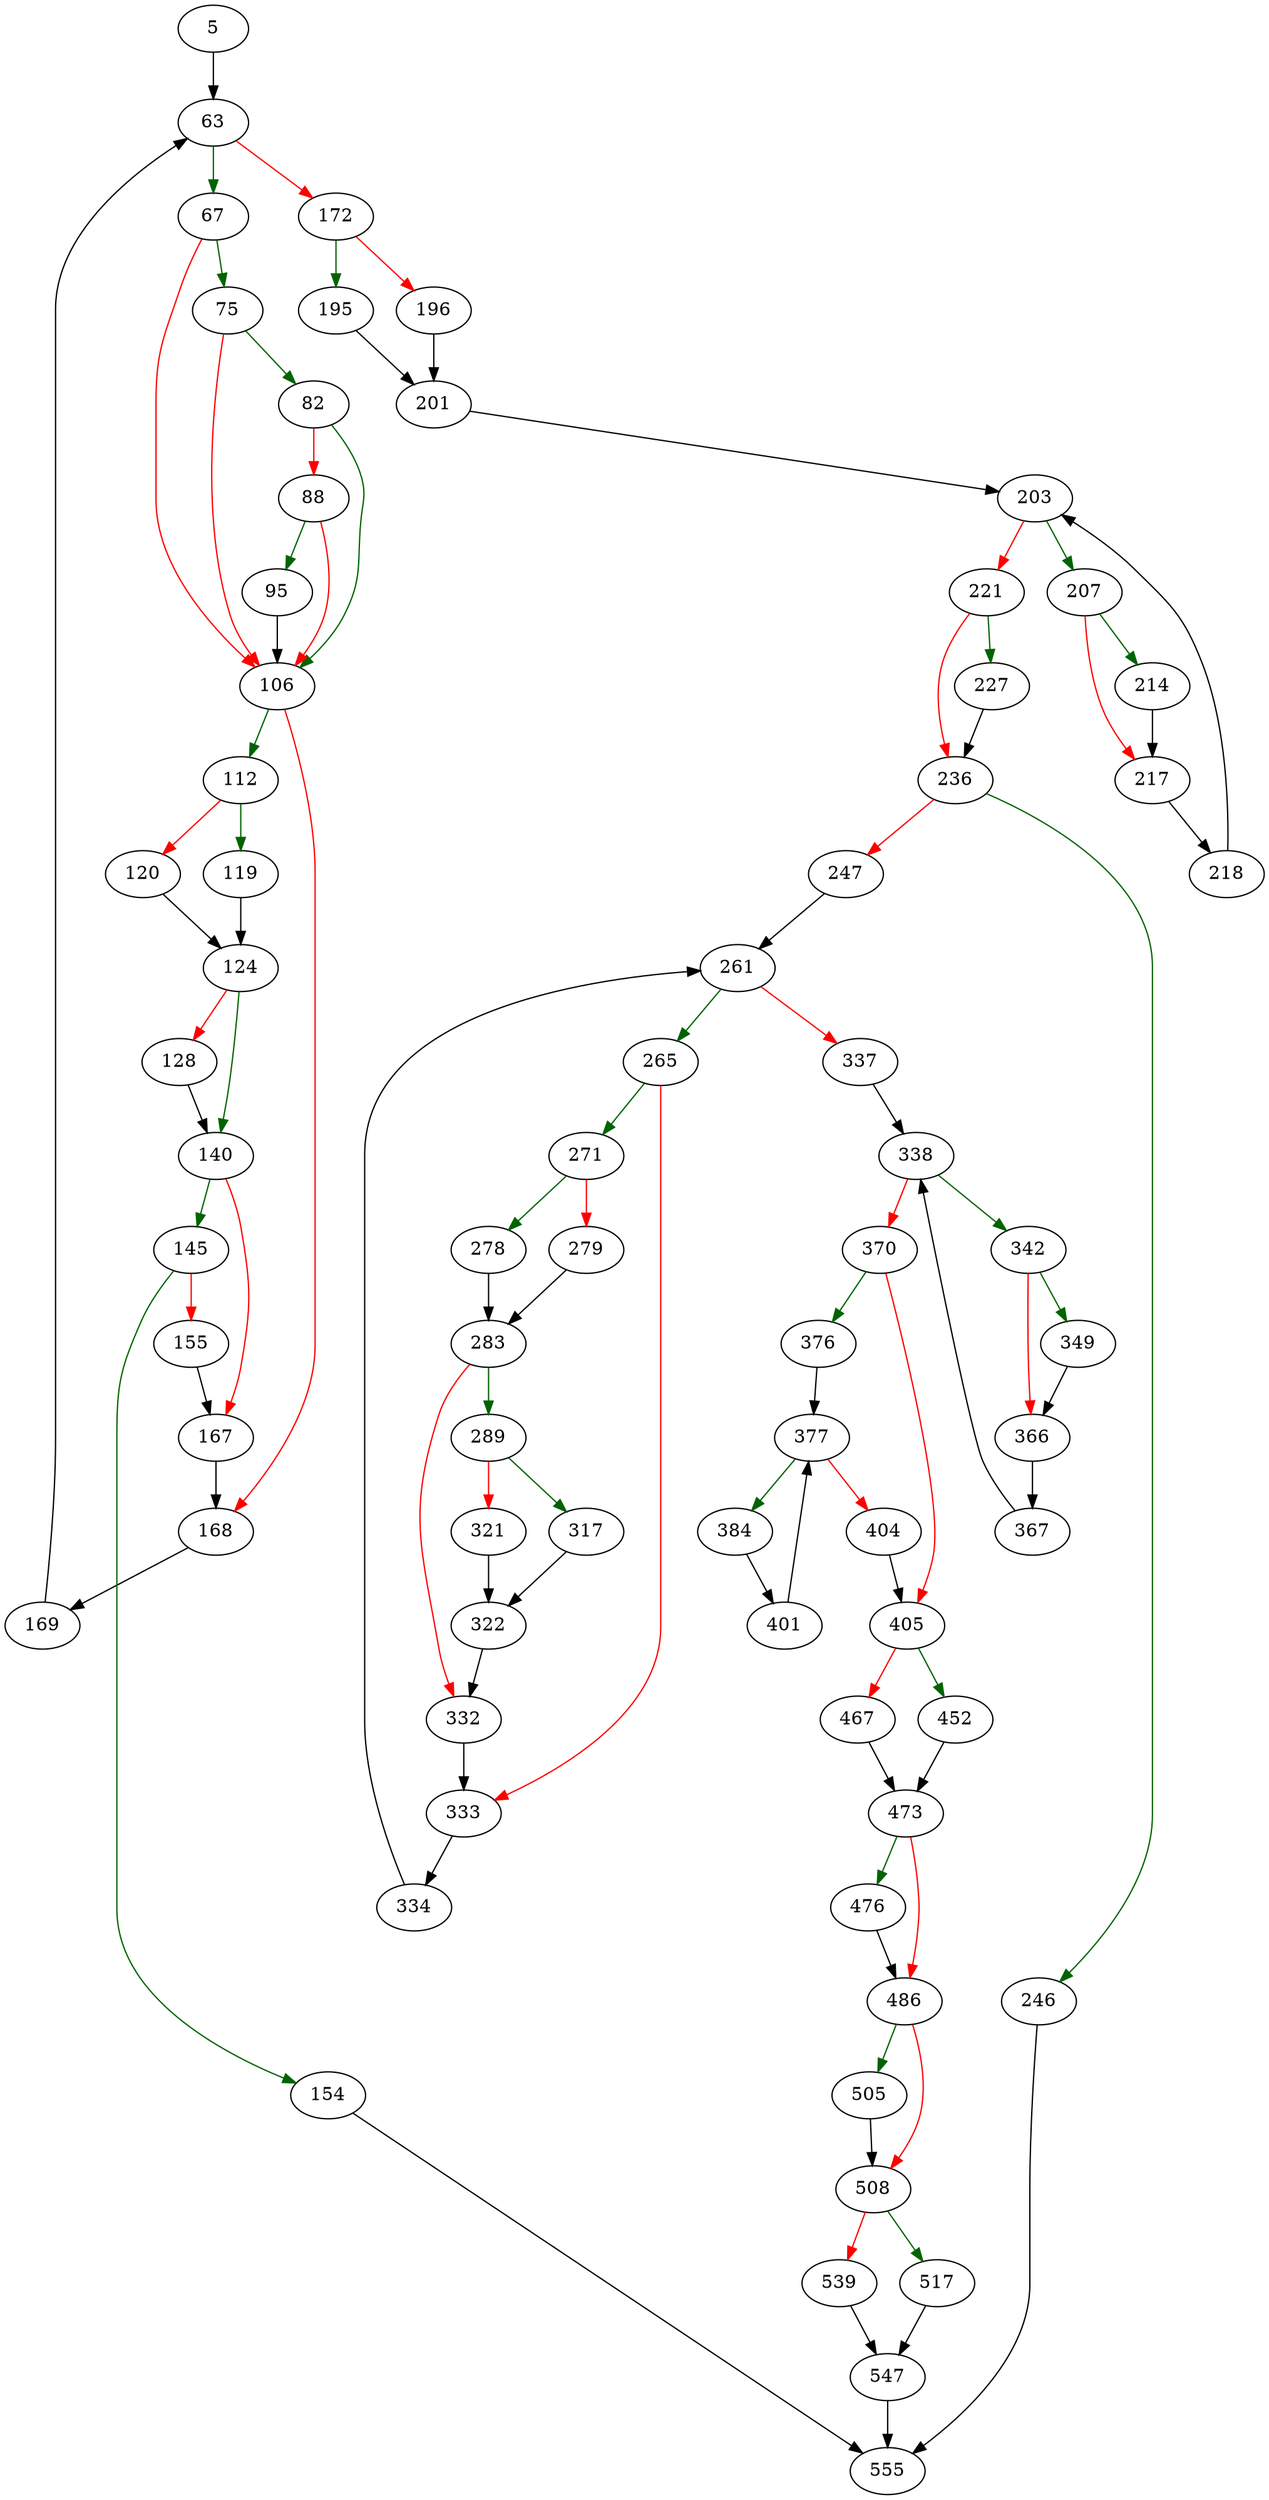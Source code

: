 strict digraph "constructAutomaticIndex" {
	// Node definitions.
	5 [entry=true];
	63;
	67;
	172;
	75;
	106;
	82;
	88;
	95;
	112;
	168;
	119;
	120;
	124;
	140;
	128;
	145;
	167;
	154;
	155;
	555;
	169;
	195;
	196;
	201;
	203;
	207;
	221;
	214;
	217;
	218;
	227;
	236;
	246;
	247;
	261;
	265;
	337;
	271;
	333;
	278;
	279;
	283;
	289;
	332;
	317;
	321;
	322;
	334;
	338;
	342;
	370;
	349;
	366;
	367;
	376;
	405;
	377;
	384;
	404;
	401;
	452;
	467;
	473;
	476;
	486;
	505;
	508;
	517;
	539;
	547;

	// Edge definitions.
	5 -> 63;
	63 -> 67 [
		color=darkgreen
		cond=true
	];
	63 -> 172 [
		color=red
		cond=false
	];
	67 -> 75 [
		color=darkgreen
		cond=true
	];
	67 -> 106 [
		color=red
		cond=false
	];
	172 -> 195 [
		color=darkgreen
		cond=true
	];
	172 -> 196 [
		color=red
		cond=false
	];
	75 -> 106 [
		color=red
		cond=false
	];
	75 -> 82 [
		color=darkgreen
		cond=true
	];
	106 -> 112 [
		color=darkgreen
		cond=true
	];
	106 -> 168 [
		color=red
		cond=false
	];
	82 -> 106 [
		color=darkgreen
		cond=true
	];
	82 -> 88 [
		color=red
		cond=false
	];
	88 -> 106 [
		color=red
		cond=false
	];
	88 -> 95 [
		color=darkgreen
		cond=true
	];
	95 -> 106;
	112 -> 119 [
		color=darkgreen
		cond=true
	];
	112 -> 120 [
		color=red
		cond=false
	];
	168 -> 169;
	119 -> 124;
	120 -> 124;
	124 -> 140 [
		color=darkgreen
		cond=true
	];
	124 -> 128 [
		color=red
		cond=false
	];
	140 -> 145 [
		color=darkgreen
		cond=true
	];
	140 -> 167 [
		color=red
		cond=false
	];
	128 -> 140;
	145 -> 154 [
		color=darkgreen
		cond=true
	];
	145 -> 155 [
		color=red
		cond=false
	];
	167 -> 168;
	154 -> 555;
	155 -> 167;
	169 -> 63;
	195 -> 201;
	196 -> 201;
	201 -> 203;
	203 -> 207 [
		color=darkgreen
		cond=true
	];
	203 -> 221 [
		color=red
		cond=false
	];
	207 -> 214 [
		color=darkgreen
		cond=true
	];
	207 -> 217 [
		color=red
		cond=false
	];
	221 -> 227 [
		color=darkgreen
		cond=true
	];
	221 -> 236 [
		color=red
		cond=false
	];
	214 -> 217;
	217 -> 218;
	218 -> 203;
	227 -> 236;
	236 -> 246 [
		color=darkgreen
		cond=true
	];
	236 -> 247 [
		color=red
		cond=false
	];
	246 -> 555;
	247 -> 261;
	261 -> 265 [
		color=darkgreen
		cond=true
	];
	261 -> 337 [
		color=red
		cond=false
	];
	265 -> 271 [
		color=darkgreen
		cond=true
	];
	265 -> 333 [
		color=red
		cond=false
	];
	337 -> 338;
	271 -> 278 [
		color=darkgreen
		cond=true
	];
	271 -> 279 [
		color=red
		cond=false
	];
	333 -> 334;
	278 -> 283;
	279 -> 283;
	283 -> 289 [
		color=darkgreen
		cond=true
	];
	283 -> 332 [
		color=red
		cond=false
	];
	289 -> 317 [
		color=darkgreen
		cond=true
	];
	289 -> 321 [
		color=red
		cond=false
	];
	332 -> 333;
	317 -> 322;
	321 -> 322;
	322 -> 332;
	334 -> 261;
	338 -> 342 [
		color=darkgreen
		cond=true
	];
	338 -> 370 [
		color=red
		cond=false
	];
	342 -> 349 [
		color=darkgreen
		cond=true
	];
	342 -> 366 [
		color=red
		cond=false
	];
	370 -> 376 [
		color=darkgreen
		cond=true
	];
	370 -> 405 [
		color=red
		cond=false
	];
	349 -> 366;
	366 -> 367;
	367 -> 338;
	376 -> 377;
	405 -> 452 [
		color=darkgreen
		cond=true
	];
	405 -> 467 [
		color=red
		cond=false
	];
	377 -> 384 [
		color=darkgreen
		cond=true
	];
	377 -> 404 [
		color=red
		cond=false
	];
	384 -> 401;
	404 -> 405;
	401 -> 377;
	452 -> 473;
	467 -> 473;
	473 -> 476 [
		color=darkgreen
		cond=true
	];
	473 -> 486 [
		color=red
		cond=false
	];
	476 -> 486;
	486 -> 505 [
		color=darkgreen
		cond=true
	];
	486 -> 508 [
		color=red
		cond=false
	];
	505 -> 508;
	508 -> 517 [
		color=darkgreen
		cond=true
	];
	508 -> 539 [
		color=red
		cond=false
	];
	517 -> 547;
	539 -> 547;
	547 -> 555;
}